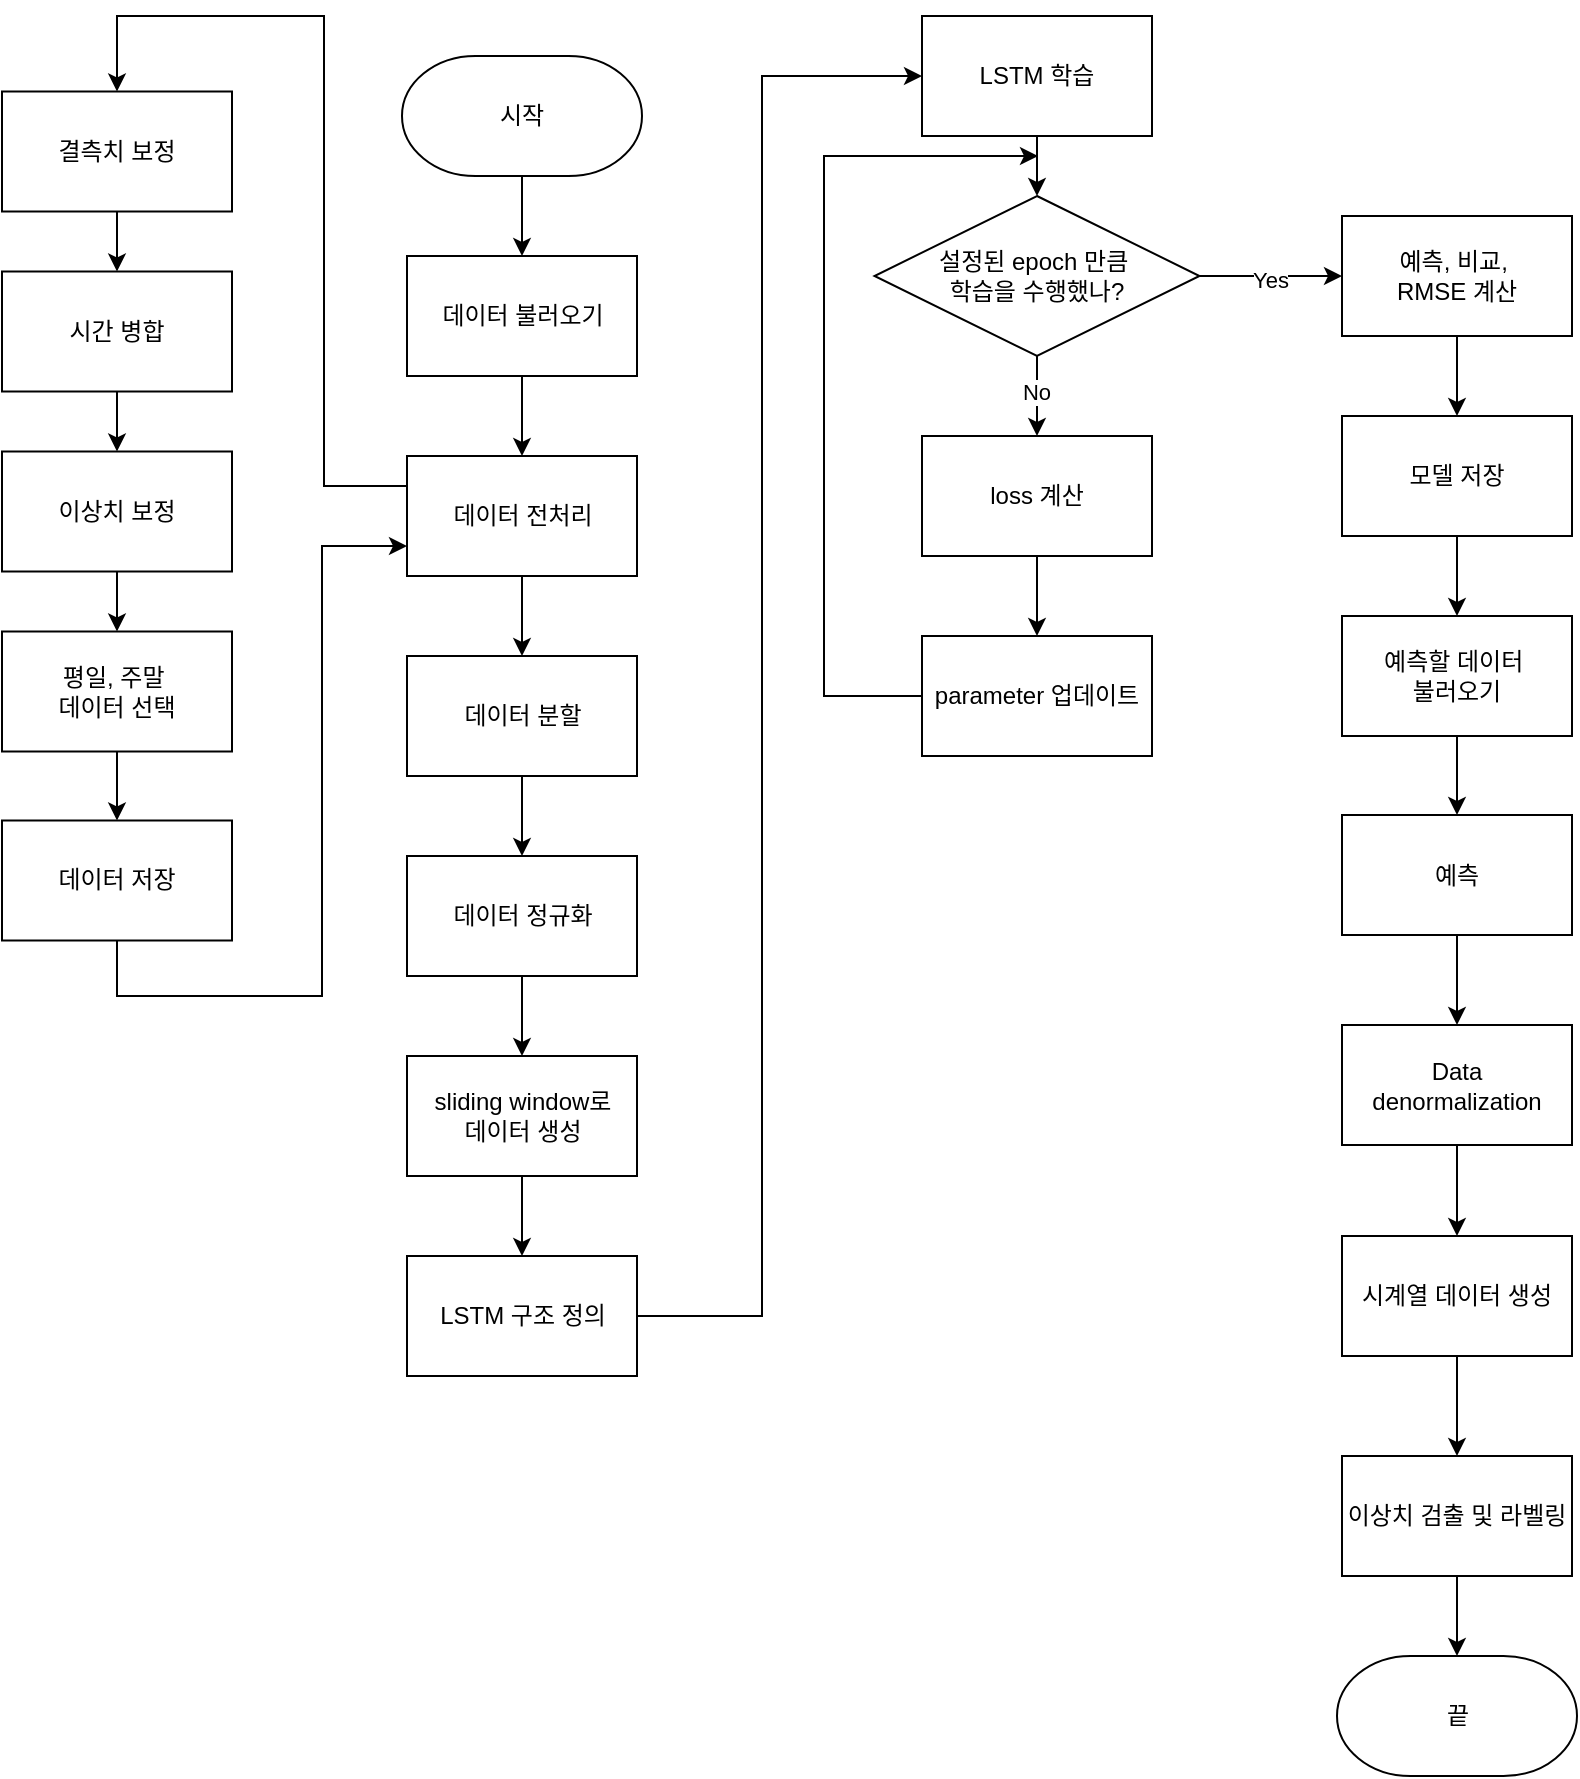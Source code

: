 <mxfile version="24.6.4" type="device">
  <diagram name="페이지-1" id="bHoaKOiDrSkIpB28r4Kj">
    <mxGraphModel dx="1456" dy="1047" grid="1" gridSize="10" guides="1" tooltips="1" connect="1" arrows="1" fold="1" page="1" pageScale="1" pageWidth="827" pageHeight="1169" math="0" shadow="0">
      <root>
        <mxCell id="0" />
        <mxCell id="1" parent="0" />
        <mxCell id="tU0DC7_8pxIkKtIqOvoZ-2" value="시작" style="strokeWidth=1;html=1;shape=mxgraph.flowchart.terminator;whiteSpace=wrap;" vertex="1" parent="1">
          <mxGeometry x="160" y="40" width="120" height="60" as="geometry" />
        </mxCell>
        <mxCell id="tU0DC7_8pxIkKtIqOvoZ-15" style="edgeStyle=orthogonalEdgeStyle;rounded=0;orthogonalLoop=1;jettySize=auto;html=1;exitX=0.5;exitY=1;exitDx=0;exitDy=0;entryX=0.5;entryY=0;entryDx=0;entryDy=0;" edge="1" parent="1" source="tU0DC7_8pxIkKtIqOvoZ-3" target="tU0DC7_8pxIkKtIqOvoZ-7">
          <mxGeometry relative="1" as="geometry" />
        </mxCell>
        <mxCell id="tU0DC7_8pxIkKtIqOvoZ-3" value="데이터 불러오기" style="rounded=0;whiteSpace=wrap;html=1;" vertex="1" parent="1">
          <mxGeometry x="162.5" y="140" width="115" height="60" as="geometry" />
        </mxCell>
        <mxCell id="tU0DC7_8pxIkKtIqOvoZ-40" style="edgeStyle=orthogonalEdgeStyle;rounded=0;orthogonalLoop=1;jettySize=auto;html=1;exitX=0.5;exitY=1;exitDx=0;exitDy=0;entryX=0.5;entryY=0;entryDx=0;entryDy=0;" edge="1" parent="1" source="tU0DC7_8pxIkKtIqOvoZ-5" target="tU0DC7_8pxIkKtIqOvoZ-6">
          <mxGeometry relative="1" as="geometry" />
        </mxCell>
        <mxCell id="tU0DC7_8pxIkKtIqOvoZ-5" value="결측치 보정" style="rounded=0;whiteSpace=wrap;html=1;" vertex="1" parent="1">
          <mxGeometry x="-40" y="57.75" width="115" height="60" as="geometry" />
        </mxCell>
        <mxCell id="tU0DC7_8pxIkKtIqOvoZ-42" style="edgeStyle=orthogonalEdgeStyle;rounded=0;orthogonalLoop=1;jettySize=auto;html=1;exitX=0.5;exitY=1;exitDx=0;exitDy=0;entryX=0.5;entryY=0;entryDx=0;entryDy=0;" edge="1" parent="1" source="tU0DC7_8pxIkKtIqOvoZ-6" target="tU0DC7_8pxIkKtIqOvoZ-37">
          <mxGeometry relative="1" as="geometry" />
        </mxCell>
        <mxCell id="tU0DC7_8pxIkKtIqOvoZ-6" value="시간 병합" style="rounded=0;whiteSpace=wrap;html=1;" vertex="1" parent="1">
          <mxGeometry x="-40" y="147.75" width="115" height="60" as="geometry" />
        </mxCell>
        <mxCell id="tU0DC7_8pxIkKtIqOvoZ-16" style="edgeStyle=orthogonalEdgeStyle;rounded=0;orthogonalLoop=1;jettySize=auto;html=1;exitX=0.5;exitY=1;exitDx=0;exitDy=0;entryX=0.5;entryY=0;entryDx=0;entryDy=0;" edge="1" parent="1" source="tU0DC7_8pxIkKtIqOvoZ-7" target="tU0DC7_8pxIkKtIqOvoZ-8">
          <mxGeometry relative="1" as="geometry" />
        </mxCell>
        <mxCell id="tU0DC7_8pxIkKtIqOvoZ-46" style="edgeStyle=orthogonalEdgeStyle;rounded=0;orthogonalLoop=1;jettySize=auto;html=1;exitX=0;exitY=0.25;exitDx=0;exitDy=0;entryX=0.5;entryY=0;entryDx=0;entryDy=0;" edge="1" parent="1" source="tU0DC7_8pxIkKtIqOvoZ-7" target="tU0DC7_8pxIkKtIqOvoZ-5">
          <mxGeometry relative="1" as="geometry">
            <mxPoint y="20" as="targetPoint" />
            <Array as="points">
              <mxPoint x="121" y="255" />
              <mxPoint x="121" y="20" />
              <mxPoint x="18" y="20" />
            </Array>
          </mxGeometry>
        </mxCell>
        <mxCell id="tU0DC7_8pxIkKtIqOvoZ-7" value="데이터 전처리" style="rounded=0;whiteSpace=wrap;html=1;" vertex="1" parent="1">
          <mxGeometry x="162.5" y="240" width="115" height="60" as="geometry" />
        </mxCell>
        <mxCell id="tU0DC7_8pxIkKtIqOvoZ-17" style="edgeStyle=orthogonalEdgeStyle;rounded=0;orthogonalLoop=1;jettySize=auto;html=1;exitX=0.5;exitY=1;exitDx=0;exitDy=0;entryX=0.5;entryY=0;entryDx=0;entryDy=0;" edge="1" parent="1" source="tU0DC7_8pxIkKtIqOvoZ-8" target="tU0DC7_8pxIkKtIqOvoZ-9">
          <mxGeometry relative="1" as="geometry" />
        </mxCell>
        <mxCell id="tU0DC7_8pxIkKtIqOvoZ-8" value="데이터 분할" style="rounded=0;whiteSpace=wrap;html=1;" vertex="1" parent="1">
          <mxGeometry x="162.5" y="340" width="115" height="60" as="geometry" />
        </mxCell>
        <mxCell id="tU0DC7_8pxIkKtIqOvoZ-18" style="edgeStyle=orthogonalEdgeStyle;rounded=0;orthogonalLoop=1;jettySize=auto;html=1;exitX=0.5;exitY=1;exitDx=0;exitDy=0;entryX=0.5;entryY=0;entryDx=0;entryDy=0;" edge="1" parent="1" source="tU0DC7_8pxIkKtIqOvoZ-9" target="tU0DC7_8pxIkKtIqOvoZ-10">
          <mxGeometry relative="1" as="geometry" />
        </mxCell>
        <mxCell id="tU0DC7_8pxIkKtIqOvoZ-9" value="데이터 정규화" style="rounded=0;whiteSpace=wrap;html=1;" vertex="1" parent="1">
          <mxGeometry x="162.5" y="440" width="115" height="60" as="geometry" />
        </mxCell>
        <mxCell id="tU0DC7_8pxIkKtIqOvoZ-20" style="edgeStyle=orthogonalEdgeStyle;rounded=0;orthogonalLoop=1;jettySize=auto;html=1;exitX=0.5;exitY=1;exitDx=0;exitDy=0;entryX=0.5;entryY=0;entryDx=0;entryDy=0;" edge="1" parent="1" source="tU0DC7_8pxIkKtIqOvoZ-10" target="tU0DC7_8pxIkKtIqOvoZ-11">
          <mxGeometry relative="1" as="geometry" />
        </mxCell>
        <mxCell id="tU0DC7_8pxIkKtIqOvoZ-10" value="&lt;div&gt;sliding window로&lt;/div&gt;데이터 생성" style="rounded=0;whiteSpace=wrap;html=1;" vertex="1" parent="1">
          <mxGeometry x="162.5" y="540" width="115" height="60" as="geometry" />
        </mxCell>
        <mxCell id="tU0DC7_8pxIkKtIqOvoZ-22" style="edgeStyle=orthogonalEdgeStyle;rounded=0;orthogonalLoop=1;jettySize=auto;html=1;exitX=1;exitY=0.5;exitDx=0;exitDy=0;" edge="1" parent="1" source="tU0DC7_8pxIkKtIqOvoZ-11">
          <mxGeometry relative="1" as="geometry">
            <mxPoint x="420" y="50" as="targetPoint" />
            <Array as="points">
              <mxPoint x="340" y="670" />
              <mxPoint x="340" y="50" />
            </Array>
          </mxGeometry>
        </mxCell>
        <mxCell id="tU0DC7_8pxIkKtIqOvoZ-11" value="LSTM 구조 정의" style="rounded=0;whiteSpace=wrap;html=1;" vertex="1" parent="1">
          <mxGeometry x="162.5" y="640" width="115" height="60" as="geometry" />
        </mxCell>
        <mxCell id="tU0DC7_8pxIkKtIqOvoZ-12" value="" style="endArrow=classic;html=1;rounded=0;exitX=0.5;exitY=1;exitDx=0;exitDy=0;exitPerimeter=0;entryX=0.5;entryY=0;entryDx=0;entryDy=0;" edge="1" parent="1" source="tU0DC7_8pxIkKtIqOvoZ-2" target="tU0DC7_8pxIkKtIqOvoZ-3">
          <mxGeometry width="50" height="50" relative="1" as="geometry">
            <mxPoint x="340" y="390" as="sourcePoint" />
            <mxPoint x="390" y="340" as="targetPoint" />
          </mxGeometry>
        </mxCell>
        <mxCell id="tU0DC7_8pxIkKtIqOvoZ-26" style="edgeStyle=orthogonalEdgeStyle;rounded=0;orthogonalLoop=1;jettySize=auto;html=1;exitX=0.5;exitY=1;exitDx=0;exitDy=0;entryX=0.5;entryY=0;entryDx=0;entryDy=0;" edge="1" parent="1" source="tU0DC7_8pxIkKtIqOvoZ-23" target="tU0DC7_8pxIkKtIqOvoZ-24">
          <mxGeometry relative="1" as="geometry" />
        </mxCell>
        <mxCell id="tU0DC7_8pxIkKtIqOvoZ-23" value="LSTM 학습" style="rounded=0;whiteSpace=wrap;html=1;" vertex="1" parent="1">
          <mxGeometry x="420" y="20" width="115" height="60" as="geometry" />
        </mxCell>
        <mxCell id="tU0DC7_8pxIkKtIqOvoZ-30" style="edgeStyle=orthogonalEdgeStyle;rounded=0;orthogonalLoop=1;jettySize=auto;html=1;exitX=0.5;exitY=1;exitDx=0;exitDy=0;" edge="1" parent="1" source="tU0DC7_8pxIkKtIqOvoZ-24" target="tU0DC7_8pxIkKtIqOvoZ-27">
          <mxGeometry relative="1" as="geometry" />
        </mxCell>
        <mxCell id="tU0DC7_8pxIkKtIqOvoZ-34" value="No" style="edgeLabel;html=1;align=center;verticalAlign=middle;resizable=0;points=[];" vertex="1" connectable="0" parent="tU0DC7_8pxIkKtIqOvoZ-30">
          <mxGeometry x="-0.1" y="-1" relative="1" as="geometry">
            <mxPoint as="offset" />
          </mxGeometry>
        </mxCell>
        <mxCell id="tU0DC7_8pxIkKtIqOvoZ-35" style="edgeStyle=orthogonalEdgeStyle;rounded=0;orthogonalLoop=1;jettySize=auto;html=1;exitX=1;exitY=0.5;exitDx=0;exitDy=0;entryX=0;entryY=0.5;entryDx=0;entryDy=0;" edge="1" parent="1" source="tU0DC7_8pxIkKtIqOvoZ-24" target="tU0DC7_8pxIkKtIqOvoZ-33">
          <mxGeometry relative="1" as="geometry" />
        </mxCell>
        <mxCell id="tU0DC7_8pxIkKtIqOvoZ-36" value="Yes" style="edgeLabel;html=1;align=center;verticalAlign=middle;resizable=0;points=[];" vertex="1" connectable="0" parent="tU0DC7_8pxIkKtIqOvoZ-35">
          <mxGeometry x="-0.011" y="-2" relative="1" as="geometry">
            <mxPoint as="offset" />
          </mxGeometry>
        </mxCell>
        <mxCell id="tU0DC7_8pxIkKtIqOvoZ-24" value="설정된 epoch 만큼&amp;nbsp;&lt;div&gt;학습을 수행했나?&lt;/div&gt;" style="rhombus;whiteSpace=wrap;html=1;" vertex="1" parent="1">
          <mxGeometry x="396.25" y="110" width="162.5" height="80" as="geometry" />
        </mxCell>
        <mxCell id="tU0DC7_8pxIkKtIqOvoZ-31" style="edgeStyle=orthogonalEdgeStyle;rounded=0;orthogonalLoop=1;jettySize=auto;html=1;exitX=0.5;exitY=1;exitDx=0;exitDy=0;entryX=0.5;entryY=0;entryDx=0;entryDy=0;" edge="1" parent="1" source="tU0DC7_8pxIkKtIqOvoZ-27" target="tU0DC7_8pxIkKtIqOvoZ-29">
          <mxGeometry relative="1" as="geometry" />
        </mxCell>
        <mxCell id="tU0DC7_8pxIkKtIqOvoZ-27" value="loss 계산" style="rounded=0;whiteSpace=wrap;html=1;" vertex="1" parent="1">
          <mxGeometry x="420" y="230" width="115" height="60" as="geometry" />
        </mxCell>
        <mxCell id="tU0DC7_8pxIkKtIqOvoZ-32" style="edgeStyle=orthogonalEdgeStyle;rounded=0;orthogonalLoop=1;jettySize=auto;html=1;exitX=0;exitY=0.5;exitDx=0;exitDy=0;" edge="1" parent="1" source="tU0DC7_8pxIkKtIqOvoZ-29">
          <mxGeometry relative="1" as="geometry">
            <mxPoint x="478" y="90" as="targetPoint" />
            <Array as="points">
              <mxPoint x="371" y="360" />
              <mxPoint x="371" y="90" />
              <mxPoint x="450" y="90" />
            </Array>
          </mxGeometry>
        </mxCell>
        <mxCell id="tU0DC7_8pxIkKtIqOvoZ-29" value="parameter 업데이트" style="rounded=0;whiteSpace=wrap;html=1;" vertex="1" parent="1">
          <mxGeometry x="420" y="330" width="115" height="60" as="geometry" />
        </mxCell>
        <mxCell id="tU0DC7_8pxIkKtIqOvoZ-51" style="edgeStyle=orthogonalEdgeStyle;rounded=0;orthogonalLoop=1;jettySize=auto;html=1;exitX=0.5;exitY=1;exitDx=0;exitDy=0;entryX=0.5;entryY=0;entryDx=0;entryDy=0;" edge="1" parent="1" source="tU0DC7_8pxIkKtIqOvoZ-33" target="tU0DC7_8pxIkKtIqOvoZ-50">
          <mxGeometry relative="1" as="geometry" />
        </mxCell>
        <mxCell id="tU0DC7_8pxIkKtIqOvoZ-33" value="예측, 비교,&amp;nbsp;&lt;div&gt;RMSE 계산&lt;/div&gt;" style="rounded=0;whiteSpace=wrap;html=1;" vertex="1" parent="1">
          <mxGeometry x="630" y="120" width="115" height="60" as="geometry" />
        </mxCell>
        <mxCell id="tU0DC7_8pxIkKtIqOvoZ-43" style="edgeStyle=orthogonalEdgeStyle;rounded=0;orthogonalLoop=1;jettySize=auto;html=1;exitX=0.5;exitY=1;exitDx=0;exitDy=0;entryX=0.5;entryY=0;entryDx=0;entryDy=0;" edge="1" parent="1" source="tU0DC7_8pxIkKtIqOvoZ-37" target="tU0DC7_8pxIkKtIqOvoZ-38">
          <mxGeometry relative="1" as="geometry" />
        </mxCell>
        <mxCell id="tU0DC7_8pxIkKtIqOvoZ-37" value="이상치 보정" style="rounded=0;whiteSpace=wrap;html=1;" vertex="1" parent="1">
          <mxGeometry x="-40" y="237.75" width="115" height="60" as="geometry" />
        </mxCell>
        <mxCell id="tU0DC7_8pxIkKtIqOvoZ-44" style="edgeStyle=orthogonalEdgeStyle;rounded=0;orthogonalLoop=1;jettySize=auto;html=1;exitX=0.5;exitY=1;exitDx=0;exitDy=0;entryX=0.5;entryY=0;entryDx=0;entryDy=0;" edge="1" parent="1" source="tU0DC7_8pxIkKtIqOvoZ-38" target="tU0DC7_8pxIkKtIqOvoZ-39">
          <mxGeometry relative="1" as="geometry" />
        </mxCell>
        <mxCell id="tU0DC7_8pxIkKtIqOvoZ-38" value="평일, 주말&amp;nbsp;&lt;div&gt;데이터 선택&lt;/div&gt;" style="rounded=0;whiteSpace=wrap;html=1;" vertex="1" parent="1">
          <mxGeometry x="-40" y="327.75" width="115" height="60" as="geometry" />
        </mxCell>
        <mxCell id="tU0DC7_8pxIkKtIqOvoZ-49" style="edgeStyle=orthogonalEdgeStyle;rounded=0;orthogonalLoop=1;jettySize=auto;html=1;exitX=0.5;exitY=1;exitDx=0;exitDy=0;entryX=0;entryY=0.75;entryDx=0;entryDy=0;" edge="1" parent="1" source="tU0DC7_8pxIkKtIqOvoZ-39" target="tU0DC7_8pxIkKtIqOvoZ-7">
          <mxGeometry relative="1" as="geometry">
            <mxPoint x="120" y="280" as="targetPoint" />
            <Array as="points">
              <mxPoint x="18" y="510" />
              <mxPoint x="120" y="510" />
              <mxPoint x="120" y="285" />
            </Array>
          </mxGeometry>
        </mxCell>
        <mxCell id="tU0DC7_8pxIkKtIqOvoZ-39" value="데이터 저장" style="rounded=0;whiteSpace=wrap;html=1;" vertex="1" parent="1">
          <mxGeometry x="-40" y="422.25" width="115" height="60" as="geometry" />
        </mxCell>
        <mxCell id="tU0DC7_8pxIkKtIqOvoZ-54" style="edgeStyle=orthogonalEdgeStyle;rounded=0;orthogonalLoop=1;jettySize=auto;html=1;exitX=0.5;exitY=1;exitDx=0;exitDy=0;entryX=0.5;entryY=0;entryDx=0;entryDy=0;" edge="1" parent="1" source="tU0DC7_8pxIkKtIqOvoZ-50" target="tU0DC7_8pxIkKtIqOvoZ-53">
          <mxGeometry relative="1" as="geometry" />
        </mxCell>
        <mxCell id="tU0DC7_8pxIkKtIqOvoZ-50" value="모델 저장" style="rounded=0;whiteSpace=wrap;html=1;" vertex="1" parent="1">
          <mxGeometry x="630" y="220" width="115" height="60" as="geometry" />
        </mxCell>
        <mxCell id="tU0DC7_8pxIkKtIqOvoZ-62" style="edgeStyle=orthogonalEdgeStyle;rounded=0;orthogonalLoop=1;jettySize=auto;html=1;exitX=0.5;exitY=1;exitDx=0;exitDy=0;entryX=0.5;entryY=0;entryDx=0;entryDy=0;" edge="1" parent="1" source="tU0DC7_8pxIkKtIqOvoZ-53" target="tU0DC7_8pxIkKtIqOvoZ-58">
          <mxGeometry relative="1" as="geometry" />
        </mxCell>
        <mxCell id="tU0DC7_8pxIkKtIqOvoZ-53" value="예측할 데이터&amp;nbsp;&lt;div&gt;불러오기&lt;/div&gt;" style="rounded=0;whiteSpace=wrap;html=1;" vertex="1" parent="1">
          <mxGeometry x="630" y="320" width="115" height="60" as="geometry" />
        </mxCell>
        <mxCell id="tU0DC7_8pxIkKtIqOvoZ-60" style="edgeStyle=orthogonalEdgeStyle;rounded=0;orthogonalLoop=1;jettySize=auto;html=1;exitX=0.5;exitY=1;exitDx=0;exitDy=0;entryX=0.5;entryY=0;entryDx=0;entryDy=0;" edge="1" parent="1" source="tU0DC7_8pxIkKtIqOvoZ-58" target="tU0DC7_8pxIkKtIqOvoZ-59">
          <mxGeometry relative="1" as="geometry" />
        </mxCell>
        <mxCell id="tU0DC7_8pxIkKtIqOvoZ-58" value="예측" style="rounded=0;whiteSpace=wrap;html=1;" vertex="1" parent="1">
          <mxGeometry x="630" y="419.5" width="115" height="60" as="geometry" />
        </mxCell>
        <mxCell id="tU0DC7_8pxIkKtIqOvoZ-65" style="edgeStyle=orthogonalEdgeStyle;rounded=0;orthogonalLoop=1;jettySize=auto;html=1;exitX=0.5;exitY=1;exitDx=0;exitDy=0;entryX=0.5;entryY=0;entryDx=0;entryDy=0;" edge="1" parent="1" source="tU0DC7_8pxIkKtIqOvoZ-59" target="tU0DC7_8pxIkKtIqOvoZ-64">
          <mxGeometry relative="1" as="geometry" />
        </mxCell>
        <mxCell id="tU0DC7_8pxIkKtIqOvoZ-59" value="&lt;div&gt;Data&lt;/div&gt;&lt;div&gt;&lt;span style=&quot;background-color: initial;&quot;&gt;denormalization&lt;/span&gt;&lt;br&gt;&lt;/div&gt;" style="rounded=0;whiteSpace=wrap;html=1;" vertex="1" parent="1">
          <mxGeometry x="630" y="524.5" width="115" height="60" as="geometry" />
        </mxCell>
        <mxCell id="tU0DC7_8pxIkKtIqOvoZ-67" style="edgeStyle=orthogonalEdgeStyle;rounded=0;orthogonalLoop=1;jettySize=auto;html=1;exitX=0.5;exitY=1;exitDx=0;exitDy=0;entryX=0.5;entryY=0;entryDx=0;entryDy=0;" edge="1" parent="1" source="tU0DC7_8pxIkKtIqOvoZ-64" target="tU0DC7_8pxIkKtIqOvoZ-66">
          <mxGeometry relative="1" as="geometry" />
        </mxCell>
        <mxCell id="tU0DC7_8pxIkKtIqOvoZ-64" value="시계열 데이터 생성" style="rounded=0;whiteSpace=wrap;html=1;" vertex="1" parent="1">
          <mxGeometry x="630" y="630" width="115" height="60" as="geometry" />
        </mxCell>
        <mxCell id="tU0DC7_8pxIkKtIqOvoZ-66" value="이상치 검출 및 라벨링" style="rounded=0;whiteSpace=wrap;html=1;" vertex="1" parent="1">
          <mxGeometry x="630" y="740" width="115" height="60" as="geometry" />
        </mxCell>
        <mxCell id="tU0DC7_8pxIkKtIqOvoZ-69" value="끝" style="strokeWidth=1;html=1;shape=mxgraph.flowchart.terminator;whiteSpace=wrap;" vertex="1" parent="1">
          <mxGeometry x="627.5" y="840" width="120" height="60" as="geometry" />
        </mxCell>
        <mxCell id="tU0DC7_8pxIkKtIqOvoZ-70" style="edgeStyle=orthogonalEdgeStyle;rounded=0;orthogonalLoop=1;jettySize=auto;html=1;exitX=0.5;exitY=1;exitDx=0;exitDy=0;entryX=0.5;entryY=0;entryDx=0;entryDy=0;entryPerimeter=0;" edge="1" parent="1" source="tU0DC7_8pxIkKtIqOvoZ-66" target="tU0DC7_8pxIkKtIqOvoZ-69">
          <mxGeometry relative="1" as="geometry" />
        </mxCell>
      </root>
    </mxGraphModel>
  </diagram>
</mxfile>
